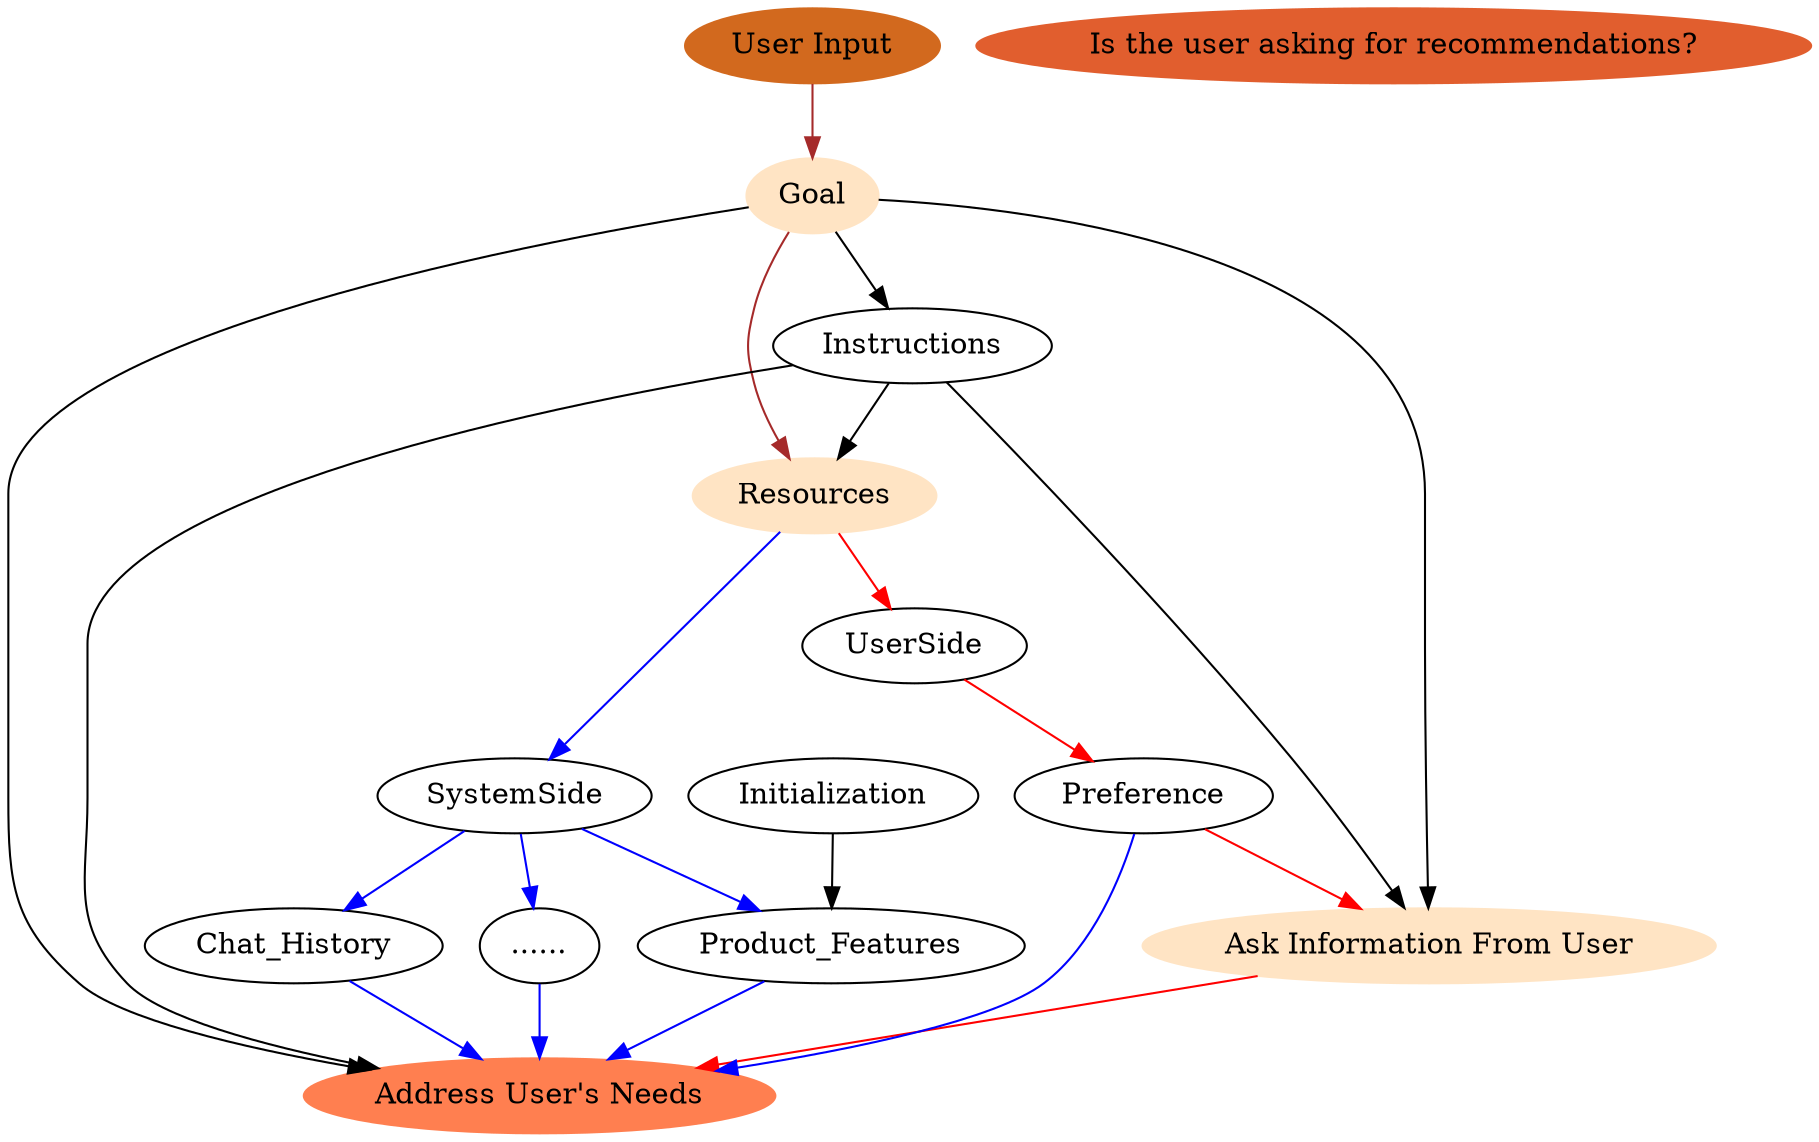 digraph mygraph {
    "User Input" [style=filled,color=chocolate]
    "Is the user asking for recommendations?" [style=filled,color="#e15e2e"]
    "Goal" [style=filled,color=bisque]
    Resources [style=filled,color=bisque]
    "Ask Information From User" [style=filled,color=bisque]
    "Address User's Needs" [style=filled,color=coral]

    Initialization -> Product_Features
    "User Input" -> "Goal" [color=brown]
    "Goal" -> Instructions
    Instructions -> Resources
    "Goal" -> Resources [color=brown]
    Resources -> UserSide [color=red]
    Resources -> SystemSide [color=blue]
    UserSide -> Preference [color=red]
    SystemSide -> {Product_Features Chat_History "......"} [color=blue]
    {"Goal" Instructions} -> "Ask Information From User" 
    Preference -> "Ask Information From User" [color=red]
    "Ask Information From User" -> "Address User's Needs"[color=red]
    Preference -> "Address User's Needs" [color=blue]
    {"Goal" Instructions} -> "Address User's Needs" 
    Product_Features -> "Address User's Needs" [color=blue]
    Chat_History -> "Address User's Needs" [color=blue]
    "......" -> "Address User's Needs" [color=blue]
}